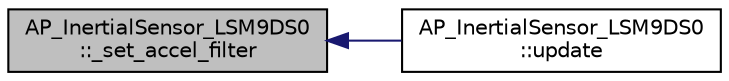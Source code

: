 digraph "AP_InertialSensor_LSM9DS0::_set_accel_filter"
{
 // INTERACTIVE_SVG=YES
  edge [fontname="Helvetica",fontsize="10",labelfontname="Helvetica",labelfontsize="10"];
  node [fontname="Helvetica",fontsize="10",shape=record];
  rankdir="LR";
  Node1 [label="AP_InertialSensor_LSM9DS0\l::_set_accel_filter",height=0.2,width=0.4,color="black", fillcolor="grey75", style="filled", fontcolor="black"];
  Node1 -> Node2 [dir="back",color="midnightblue",fontsize="10",style="solid",fontname="Helvetica"];
  Node2 [label="AP_InertialSensor_LSM9DS0\l::update",height=0.2,width=0.4,color="black", fillcolor="white", style="filled",URL="$classAP__InertialSensor__LSM9DS0.html#a2f444131d42816499a7a5d9083108529"];
}

